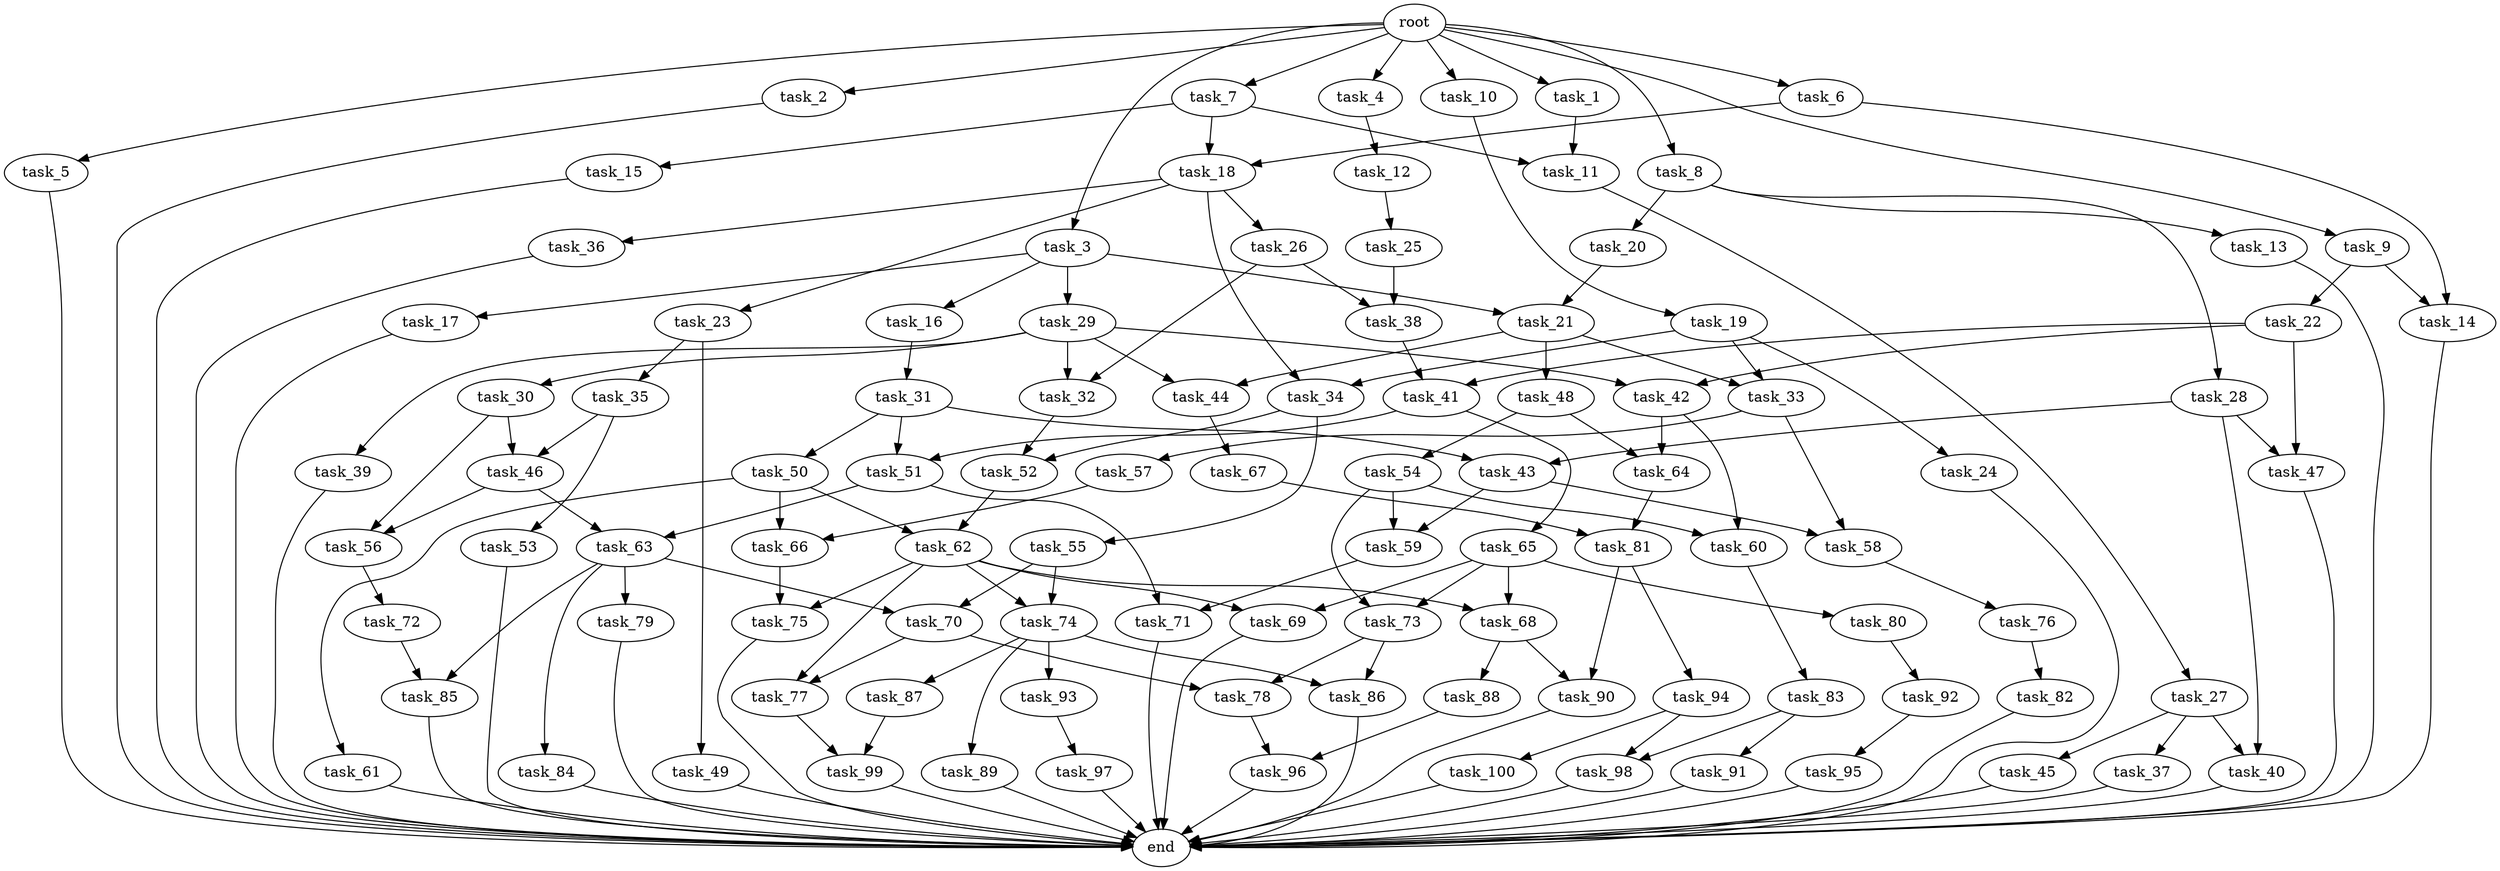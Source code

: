 digraph G {
  task_98 [size="9.861742e+08"];
  task_78 [size="5.617715e+08"];
  task_42 [size="1.818062e+07"];
  task_19 [size="3.142540e+09"];
  task_85 [size="1.174987e+09"];
  task_5 [size="1.042460e+09"];
  task_82 [size="2.736145e+09"];
  task_84 [size="2.251772e+09"];
  task_61 [size="3.171056e+09"];
  task_7 [size="8.999599e+08"];
  task_2 [size="5.435433e+08"];
  task_64 [size="1.222395e+09"];
  task_79 [size="1.448097e+08"];
  task_32 [size="1.193707e+09"];
  end [size="0.000000e+00"];
  task_12 [size="1.278357e+09"];
  task_3 [size="1.049678e+09"];
  task_97 [size="1.748441e+09"];
  task_49 [size="4.086643e+09"];
  task_65 [size="2.586761e+09"];
  task_100 [size="2.835296e+09"];
  task_92 [size="1.081543e+09"];
  task_45 [size="1.694573e+09"];
  task_8 [size="1.974389e+09"];
  task_73 [size="4.771694e+09"];
  task_81 [size="3.156139e+09"];
  task_58 [size="7.462425e+08"];
  task_71 [size="2.668410e+08"];
  task_75 [size="2.207572e+09"];
  task_25 [size="3.086960e+09"];
  task_18 [size="2.661379e+09"];
  task_69 [size="4.823325e+09"];
  task_36 [size="2.709396e+09"];
  task_38 [size="2.259361e+08"];
  task_13 [size="4.357711e+08"];
  task_22 [size="2.362464e+09"];
  task_11 [size="3.388766e+09"];
  task_77 [size="2.417342e+09"];
  task_90 [size="5.636183e+08"];
  task_86 [size="4.331914e+08"];
  task_89 [size="1.564898e+09"];
  task_96 [size="3.127020e+09"];
  task_53 [size="2.000149e+09"];
  task_31 [size="1.711596e+09"];
  task_10 [size="2.945938e+09"];
  task_27 [size="4.160460e+09"];
  task_87 [size="1.400066e+09"];
  task_43 [size="2.518037e+08"];
  task_41 [size="1.156788e+09"];
  task_40 [size="9.971346e+08"];
  task_21 [size="6.400153e+07"];
  task_17 [size="2.199825e+09"];
  task_54 [size="1.514105e+09"];
  task_88 [size="1.672898e+09"];
  task_35 [size="3.637411e+07"];
  task_44 [size="3.251352e+08"];
  task_57 [size="4.416826e+09"];
  task_9 [size="3.264701e+09"];
  task_60 [size="1.329483e+09"];
  task_83 [size="1.651817e+09"];
  task_6 [size="2.016343e+09"];
  task_23 [size="1.250411e+09"];
  task_95 [size="3.857362e+09"];
  task_56 [size="1.734747e+09"];
  task_62 [size="2.222788e+09"];
  task_74 [size="1.488916e+09"];
  task_15 [size="2.650828e+07"];
  task_37 [size="1.586004e+09"];
  task_34 [size="8.669062e+08"];
  task_93 [size="4.242525e+09"];
  task_70 [size="4.815823e+09"];
  task_68 [size="1.918747e+09"];
  task_55 [size="1.759491e+09"];
  task_99 [size="4.245753e+08"];
  task_59 [size="1.204754e+09"];
  task_91 [size="3.583918e+09"];
  task_47 [size="1.195535e+09"];
  task_48 [size="2.954703e+09"];
  task_28 [size="1.258038e+09"];
  task_50 [size="4.179706e+07"];
  task_52 [size="2.430582e+09"];
  task_30 [size="3.154293e+09"];
  task_1 [size="2.065471e+09"];
  task_14 [size="1.642200e+09"];
  root [size="0.000000e+00"];
  task_33 [size="2.535670e+09"];
  task_80 [size="1.024002e+09"];
  task_20 [size="3.316629e+09"];
  task_16 [size="4.131777e+09"];
  task_67 [size="1.232760e+08"];
  task_94 [size="4.743354e+08"];
  task_4 [size="4.794913e+09"];
  task_29 [size="3.841154e+09"];
  task_51 [size="9.849336e+08"];
  task_46 [size="2.778556e+09"];
  task_63 [size="1.853863e+09"];
  task_72 [size="2.743119e+09"];
  task_66 [size="1.121906e+09"];
  task_76 [size="4.325238e+09"];
  task_24 [size="4.072285e+09"];
  task_26 [size="4.321559e+09"];
  task_39 [size="9.227387e+08"];

  task_98 -> end [size="1.000000e-12"];
  task_78 -> task_96 [size="5.617715e+07"];
  task_42 -> task_64 [size="1.818062e+06"];
  task_42 -> task_60 [size="1.818062e+06"];
  task_19 -> task_24 [size="6.285079e+08"];
  task_19 -> task_34 [size="6.285079e+08"];
  task_19 -> task_33 [size="6.285079e+08"];
  task_85 -> end [size="1.000000e-12"];
  task_5 -> end [size="1.000000e-12"];
  task_82 -> end [size="1.000000e-12"];
  task_84 -> end [size="1.000000e-12"];
  task_61 -> end [size="1.000000e-12"];
  task_7 -> task_11 [size="1.799920e+08"];
  task_7 -> task_18 [size="1.799920e+08"];
  task_7 -> task_15 [size="1.799920e+08"];
  task_2 -> end [size="1.000000e-12"];
  task_64 -> task_81 [size="1.222395e+08"];
  task_79 -> end [size="1.000000e-12"];
  task_32 -> task_52 [size="1.193707e+08"];
  task_12 -> task_25 [size="2.556714e+08"];
  task_3 -> task_16 [size="2.099356e+08"];
  task_3 -> task_17 [size="2.099356e+08"];
  task_3 -> task_29 [size="2.099356e+08"];
  task_3 -> task_21 [size="2.099356e+08"];
  task_97 -> end [size="1.000000e-12"];
  task_49 -> end [size="1.000000e-12"];
  task_65 -> task_69 [size="5.173521e+08"];
  task_65 -> task_68 [size="5.173521e+08"];
  task_65 -> task_73 [size="5.173521e+08"];
  task_65 -> task_80 [size="5.173521e+08"];
  task_100 -> end [size="1.000000e-12"];
  task_92 -> task_95 [size="2.163086e+08"];
  task_45 -> end [size="1.000000e-12"];
  task_8 -> task_20 [size="3.948777e+08"];
  task_8 -> task_28 [size="3.948777e+08"];
  task_8 -> task_13 [size="3.948777e+08"];
  task_73 -> task_86 [size="4.771694e+08"];
  task_73 -> task_78 [size="4.771694e+08"];
  task_81 -> task_90 [size="3.156139e+08"];
  task_81 -> task_94 [size="3.156139e+08"];
  task_58 -> task_76 [size="7.462425e+07"];
  task_71 -> end [size="1.000000e-12"];
  task_75 -> end [size="1.000000e-12"];
  task_25 -> task_38 [size="6.173920e+08"];
  task_18 -> task_36 [size="2.661379e+08"];
  task_18 -> task_23 [size="2.661379e+08"];
  task_18 -> task_34 [size="2.661379e+08"];
  task_18 -> task_26 [size="2.661379e+08"];
  task_69 -> end [size="1.000000e-12"];
  task_36 -> end [size="1.000000e-12"];
  task_38 -> task_41 [size="2.259361e+07"];
  task_13 -> end [size="1.000000e-12"];
  task_22 -> task_42 [size="4.724928e+08"];
  task_22 -> task_41 [size="4.724928e+08"];
  task_22 -> task_47 [size="4.724928e+08"];
  task_11 -> task_27 [size="3.388766e+08"];
  task_77 -> task_99 [size="2.417342e+08"];
  task_90 -> end [size="1.000000e-12"];
  task_86 -> end [size="1.000000e-12"];
  task_89 -> end [size="1.000000e-12"];
  task_96 -> end [size="1.000000e-12"];
  task_53 -> end [size="1.000000e-12"];
  task_31 -> task_43 [size="3.423192e+08"];
  task_31 -> task_50 [size="3.423192e+08"];
  task_31 -> task_51 [size="3.423192e+08"];
  task_10 -> task_19 [size="5.891875e+08"];
  task_27 -> task_37 [size="8.320920e+08"];
  task_27 -> task_40 [size="8.320920e+08"];
  task_27 -> task_45 [size="8.320920e+08"];
  task_87 -> task_99 [size="2.800132e+08"];
  task_43 -> task_59 [size="2.518037e+07"];
  task_43 -> task_58 [size="2.518037e+07"];
  task_41 -> task_65 [size="1.156788e+08"];
  task_41 -> task_51 [size="1.156788e+08"];
  task_40 -> end [size="1.000000e-12"];
  task_21 -> task_48 [size="6.400153e+06"];
  task_21 -> task_44 [size="6.400153e+06"];
  task_21 -> task_33 [size="6.400153e+06"];
  task_17 -> end [size="1.000000e-12"];
  task_54 -> task_73 [size="3.028209e+08"];
  task_54 -> task_59 [size="3.028209e+08"];
  task_54 -> task_60 [size="3.028209e+08"];
  task_88 -> task_96 [size="3.345796e+08"];
  task_35 -> task_46 [size="7.274822e+06"];
  task_35 -> task_53 [size="7.274822e+06"];
  task_44 -> task_67 [size="3.251352e+07"];
  task_57 -> task_66 [size="8.833652e+08"];
  task_9 -> task_22 [size="6.529403e+08"];
  task_9 -> task_14 [size="6.529403e+08"];
  task_60 -> task_83 [size="1.329483e+08"];
  task_83 -> task_98 [size="3.303635e+08"];
  task_83 -> task_91 [size="3.303635e+08"];
  task_6 -> task_18 [size="4.032687e+08"];
  task_6 -> task_14 [size="4.032687e+08"];
  task_23 -> task_49 [size="2.500821e+08"];
  task_23 -> task_35 [size="2.500821e+08"];
  task_95 -> end [size="1.000000e-12"];
  task_56 -> task_72 [size="1.734747e+08"];
  task_62 -> task_69 [size="2.222788e+08"];
  task_62 -> task_68 [size="2.222788e+08"];
  task_62 -> task_75 [size="2.222788e+08"];
  task_62 -> task_74 [size="2.222788e+08"];
  task_62 -> task_77 [size="2.222788e+08"];
  task_74 -> task_86 [size="1.488916e+08"];
  task_74 -> task_89 [size="1.488916e+08"];
  task_74 -> task_87 [size="1.488916e+08"];
  task_74 -> task_93 [size="1.488916e+08"];
  task_15 -> end [size="1.000000e-12"];
  task_37 -> end [size="1.000000e-12"];
  task_34 -> task_55 [size="8.669062e+07"];
  task_34 -> task_52 [size="8.669062e+07"];
  task_93 -> task_97 [size="8.485050e+08"];
  task_70 -> task_77 [size="4.815823e+08"];
  task_70 -> task_78 [size="4.815823e+08"];
  task_68 -> task_90 [size="1.918747e+08"];
  task_68 -> task_88 [size="1.918747e+08"];
  task_55 -> task_70 [size="3.518983e+08"];
  task_55 -> task_74 [size="3.518983e+08"];
  task_99 -> end [size="1.000000e-12"];
  task_59 -> task_71 [size="1.204754e+08"];
  task_91 -> end [size="1.000000e-12"];
  task_47 -> end [size="1.000000e-12"];
  task_48 -> task_64 [size="5.909407e+08"];
  task_48 -> task_54 [size="5.909407e+08"];
  task_28 -> task_43 [size="2.516076e+08"];
  task_28 -> task_47 [size="2.516076e+08"];
  task_28 -> task_40 [size="2.516076e+08"];
  task_50 -> task_61 [size="8.359412e+06"];
  task_50 -> task_66 [size="8.359412e+06"];
  task_50 -> task_62 [size="8.359412e+06"];
  task_52 -> task_62 [size="2.430582e+08"];
  task_30 -> task_46 [size="6.308586e+08"];
  task_30 -> task_56 [size="6.308586e+08"];
  task_1 -> task_11 [size="4.130943e+08"];
  task_14 -> end [size="1.000000e-12"];
  root -> task_8 [size="1.000000e-12"];
  root -> task_5 [size="1.000000e-12"];
  root -> task_2 [size="1.000000e-12"];
  root -> task_10 [size="1.000000e-12"];
  root -> task_4 [size="1.000000e-12"];
  root -> task_9 [size="1.000000e-12"];
  root -> task_1 [size="1.000000e-12"];
  root -> task_3 [size="1.000000e-12"];
  root -> task_6 [size="1.000000e-12"];
  root -> task_7 [size="1.000000e-12"];
  task_33 -> task_57 [size="2.535670e+08"];
  task_33 -> task_58 [size="2.535670e+08"];
  task_80 -> task_92 [size="2.048005e+08"];
  task_20 -> task_21 [size="6.633258e+08"];
  task_16 -> task_31 [size="8.263554e+08"];
  task_67 -> task_81 [size="2.465521e+07"];
  task_94 -> task_98 [size="9.486708e+07"];
  task_94 -> task_100 [size="9.486708e+07"];
  task_4 -> task_12 [size="9.589826e+08"];
  task_29 -> task_32 [size="7.682308e+08"];
  task_29 -> task_30 [size="7.682308e+08"];
  task_29 -> task_44 [size="7.682308e+08"];
  task_29 -> task_39 [size="7.682308e+08"];
  task_29 -> task_42 [size="7.682308e+08"];
  task_51 -> task_71 [size="9.849336e+07"];
  task_51 -> task_63 [size="9.849336e+07"];
  task_46 -> task_63 [size="2.778556e+08"];
  task_46 -> task_56 [size="2.778556e+08"];
  task_63 -> task_85 [size="1.853863e+08"];
  task_63 -> task_84 [size="1.853863e+08"];
  task_63 -> task_79 [size="1.853863e+08"];
  task_63 -> task_70 [size="1.853863e+08"];
  task_72 -> task_85 [size="5.486238e+08"];
  task_66 -> task_75 [size="1.121906e+08"];
  task_76 -> task_82 [size="8.650477e+08"];
  task_24 -> end [size="1.000000e-12"];
  task_26 -> task_32 [size="8.643119e+08"];
  task_26 -> task_38 [size="8.643119e+08"];
  task_39 -> end [size="1.000000e-12"];
}
